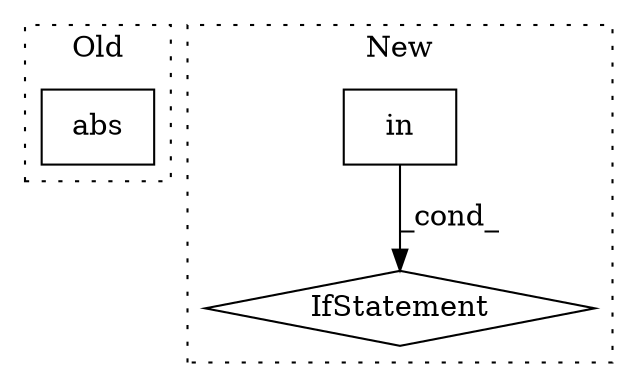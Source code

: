 digraph G {
subgraph cluster0 {
1 [label="abs" a="32" s="1291,1299" l="4,1" shape="box"];
label = "Old";
style="dotted";
}
subgraph cluster1 {
2 [label="in" a="105" s="1060" l="24" shape="box"];
3 [label="IfStatement" a="25" s="1052,1084" l="8,2" shape="diamond"];
label = "New";
style="dotted";
}
2 -> 3 [label="_cond_"];
}